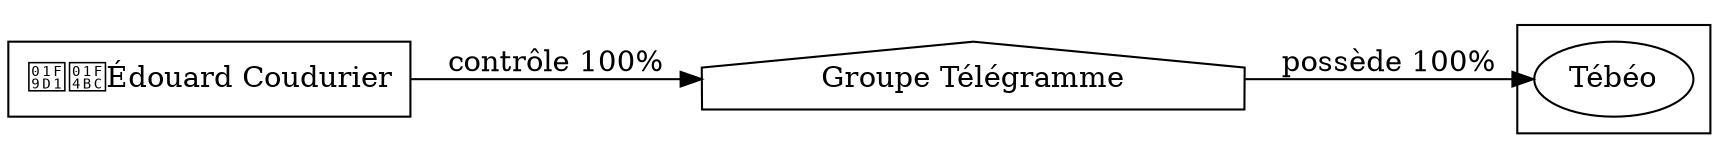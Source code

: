 digraph {
  rankdir=LR;
  subgraph roots {
    
      "edouard-coudurier-266"[label="🧑‍💼Édouard Coudurier" shape=box]
    
  }

  
    "groupe-telegramme-267"[label="Groupe Télégramme" shape=house]
  

  subgraph clusterLeaves {
    
      "tebeo-270"[label="Tébéo"]
    
  }

  
    "groupe-telegramme-267" -> "tebeo-270" [
      label="possède 100%"
    ]
  
    "edouard-coudurier-266" -> "groupe-telegramme-267" [
      label="contrôle 100%"
    ]
  
}
